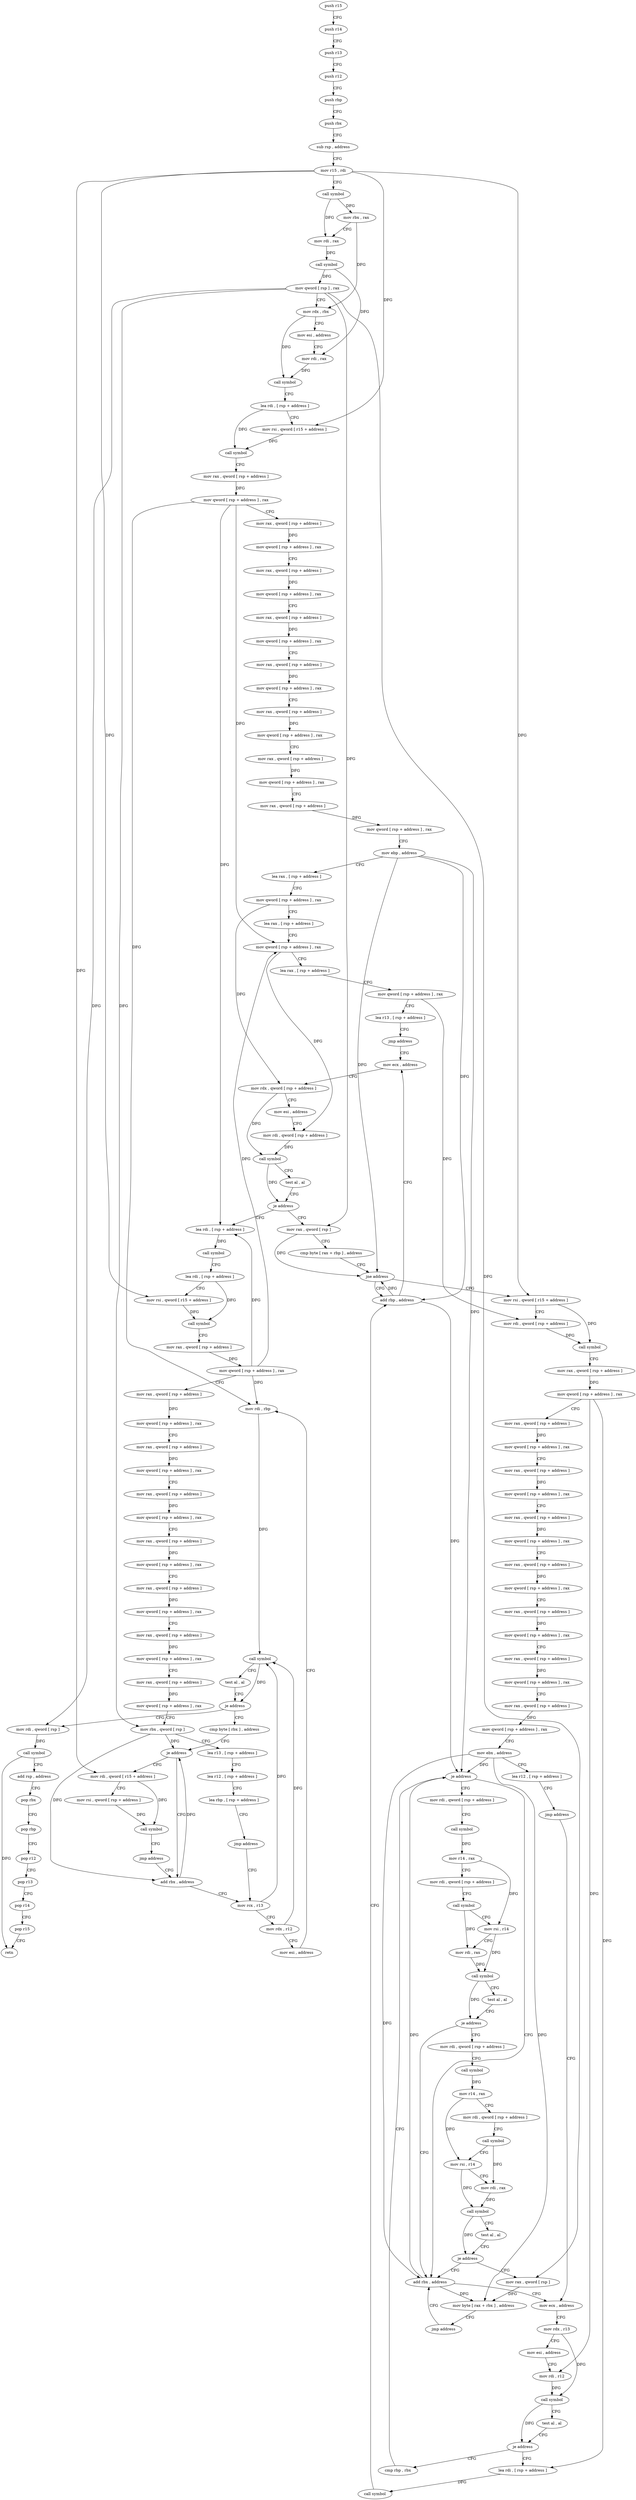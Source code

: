 digraph "func" {
"86972" [label = "push r15" ]
"86974" [label = "push r14" ]
"86976" [label = "push r13" ]
"86978" [label = "push r12" ]
"86980" [label = "push rbp" ]
"86981" [label = "push rbx" ]
"86982" [label = "sub rsp , address" ]
"86989" [label = "mov r15 , rdi" ]
"86992" [label = "call symbol" ]
"86997" [label = "mov rbx , rax" ]
"87000" [label = "mov rdi , rax" ]
"87003" [label = "call symbol" ]
"87008" [label = "mov qword [ rsp ] , rax" ]
"87012" [label = "mov rdx , rbx" ]
"87015" [label = "mov esi , address" ]
"87020" [label = "mov rdi , rax" ]
"87023" [label = "call symbol" ]
"87028" [label = "lea rdi , [ rsp + address ]" ]
"87033" [label = "mov rsi , qword [ r15 + address ]" ]
"87037" [label = "call symbol" ]
"87042" [label = "mov rax , qword [ rsp + address ]" ]
"87047" [label = "mov qword [ rsp + address ] , rax" ]
"87055" [label = "mov rax , qword [ rsp + address ]" ]
"87060" [label = "mov qword [ rsp + address ] , rax" ]
"87068" [label = "mov rax , qword [ rsp + address ]" ]
"87073" [label = "mov qword [ rsp + address ] , rax" ]
"87081" [label = "mov rax , qword [ rsp + address ]" ]
"87086" [label = "mov qword [ rsp + address ] , rax" ]
"87094" [label = "mov rax , qword [ rsp + address ]" ]
"87099" [label = "mov qword [ rsp + address ] , rax" ]
"87107" [label = "mov rax , qword [ rsp + address ]" ]
"87112" [label = "mov qword [ rsp + address ] , rax" ]
"87120" [label = "mov rax , qword [ rsp + address ]" ]
"87125" [label = "mov qword [ rsp + address ] , rax" ]
"87133" [label = "mov rax , qword [ rsp + address ]" ]
"87138" [label = "mov qword [ rsp + address ] , rax" ]
"87146" [label = "mov ebp , address" ]
"87151" [label = "lea rax , [ rsp + address ]" ]
"87156" [label = "mov qword [ rsp + address ] , rax" ]
"87161" [label = "lea rax , [ rsp + address ]" ]
"87169" [label = "mov qword [ rsp + address ] , rax" ]
"87174" [label = "lea rax , [ rsp + address ]" ]
"87179" [label = "mov qword [ rsp + address ] , rax" ]
"87184" [label = "lea r13 , [ rsp + address ]" ]
"87189" [label = "jmp address" ]
"87331" [label = "mov ecx , address" ]
"87336" [label = "mov rdx , qword [ rsp + address ]" ]
"87341" [label = "mov esi , address" ]
"87346" [label = "mov rdi , qword [ rsp + address ]" ]
"87351" [label = "call symbol" ]
"87356" [label = "test al , al" ]
"87358" [label = "je address" ]
"87510" [label = "lea rdi , [ rsp + address ]" ]
"87364" [label = "mov rax , qword [ rsp ]" ]
"87518" [label = "call symbol" ]
"87523" [label = "lea rdi , [ rsp + address ]" ]
"87528" [label = "mov rsi , qword [ r15 + address ]" ]
"87532" [label = "call symbol" ]
"87537" [label = "mov rax , qword [ rsp + address ]" ]
"87542" [label = "mov qword [ rsp + address ] , rax" ]
"87550" [label = "mov rax , qword [ rsp + address ]" ]
"87555" [label = "mov qword [ rsp + address ] , rax" ]
"87563" [label = "mov rax , qword [ rsp + address ]" ]
"87568" [label = "mov qword [ rsp + address ] , rax" ]
"87576" [label = "mov rax , qword [ rsp + address ]" ]
"87581" [label = "mov qword [ rsp + address ] , rax" ]
"87589" [label = "mov rax , qword [ rsp + address ]" ]
"87594" [label = "mov qword [ rsp + address ] , rax" ]
"87602" [label = "mov rax , qword [ rsp + address ]" ]
"87607" [label = "mov qword [ rsp + address ] , rax" ]
"87615" [label = "mov rax , qword [ rsp + address ]" ]
"87620" [label = "mov qword [ rsp + address ] , rax" ]
"87628" [label = "mov rax , qword [ rsp + address ]" ]
"87633" [label = "mov qword [ rsp + address ] , rax" ]
"87641" [label = "mov rbx , qword [ rsp ]" ]
"87645" [label = "lea r13 , [ rsp + address ]" ]
"87650" [label = "lea r12 , [ rsp + address ]" ]
"87655" [label = "lea rbp , [ rsp + address ]" ]
"87663" [label = "jmp address" ]
"87669" [label = "mov rcx , r13" ]
"87368" [label = "cmp byte [ rax + rbp ] , address" ]
"87372" [label = "jne address" ]
"87327" [label = "add rbp , address" ]
"87374" [label = "mov rsi , qword [ r15 + address ]" ]
"87672" [label = "mov rdx , r12" ]
"87675" [label = "mov esi , address" ]
"87680" [label = "mov rdi , rbp" ]
"87683" [label = "call symbol" ]
"87688" [label = "test al , al" ]
"87690" [label = "je address" ]
"87713" [label = "mov rdi , qword [ rsp ]" ]
"87692" [label = "cmp byte [ rbx ] , address" ]
"87378" [label = "mov rdi , qword [ rsp + address ]" ]
"87383" [label = "call symbol" ]
"87388" [label = "mov rax , qword [ rsp + address ]" ]
"87393" [label = "mov qword [ rsp + address ] , rax" ]
"87401" [label = "mov rax , qword [ rsp + address ]" ]
"87406" [label = "mov qword [ rsp + address ] , rax" ]
"87414" [label = "mov rax , qword [ rsp + address ]" ]
"87419" [label = "mov qword [ rsp + address ] , rax" ]
"87427" [label = "mov rax , qword [ rsp + address ]" ]
"87432" [label = "mov qword [ rsp + address ] , rax" ]
"87440" [label = "mov rax , qword [ rsp + address ]" ]
"87445" [label = "mov qword [ rsp + address ] , rax" ]
"87453" [label = "mov rax , qword [ rsp + address ]" ]
"87458" [label = "mov qword [ rsp + address ] , rax" ]
"87466" [label = "mov rax , qword [ rsp + address ]" ]
"87471" [label = "mov qword [ rsp + address ] , rax" ]
"87479" [label = "mov rax , qword [ rsp + address ]" ]
"87484" [label = "mov qword [ rsp + address ] , rax" ]
"87492" [label = "mov ebx , address" ]
"87497" [label = "lea r12 , [ rsp + address ]" ]
"87505" [label = "jmp address" ]
"87198" [label = "mov ecx , address" ]
"87717" [label = "call symbol" ]
"87722" [label = "add rsp , address" ]
"87729" [label = "pop rbx" ]
"87730" [label = "pop rbp" ]
"87731" [label = "pop r12" ]
"87733" [label = "pop r13" ]
"87735" [label = "pop r14" ]
"87737" [label = "pop r15" ]
"87739" [label = "retn" ]
"87695" [label = "je address" ]
"87665" [label = "add rbx , address" ]
"87697" [label = "mov rdi , qword [ r15 + address ]" ]
"87203" [label = "mov rdx , r13" ]
"87206" [label = "mov esi , address" ]
"87211" [label = "mov rdi , r12" ]
"87214" [label = "call symbol" ]
"87219" [label = "test al , al" ]
"87221" [label = "je address" ]
"87314" [label = "lea rdi , [ rsp + address ]" ]
"87223" [label = "cmp rbp , rbx" ]
"87701" [label = "mov rsi , qword [ rsp + address ]" ]
"87706" [label = "call symbol" ]
"87711" [label = "jmp address" ]
"87322" [label = "call symbol" ]
"87226" [label = "je address" ]
"87194" [label = "add rbx , address" ]
"87228" [label = "mov rdi , qword [ rsp + address ]" ]
"87233" [label = "call symbol" ]
"87238" [label = "mov r14 , rax" ]
"87241" [label = "mov rdi , qword [ rsp + address ]" ]
"87246" [label = "call symbol" ]
"87251" [label = "mov rsi , r14" ]
"87254" [label = "mov rdi , rax" ]
"87257" [label = "call symbol" ]
"87262" [label = "test al , al" ]
"87264" [label = "je address" ]
"87266" [label = "mov rdi , qword [ rsp + address ]" ]
"87271" [label = "call symbol" ]
"87276" [label = "mov r14 , rax" ]
"87279" [label = "mov rdi , qword [ rsp + address ]" ]
"87284" [label = "call symbol" ]
"87289" [label = "mov rsi , r14" ]
"87292" [label = "mov rdi , rax" ]
"87295" [label = "call symbol" ]
"87300" [label = "test al , al" ]
"87302" [label = "je address" ]
"87304" [label = "mov rax , qword [ rsp ]" ]
"87308" [label = "mov byte [ rax + rbx ] , address" ]
"87312" [label = "jmp address" ]
"86972" -> "86974" [ label = "CFG" ]
"86974" -> "86976" [ label = "CFG" ]
"86976" -> "86978" [ label = "CFG" ]
"86978" -> "86980" [ label = "CFG" ]
"86980" -> "86981" [ label = "CFG" ]
"86981" -> "86982" [ label = "CFG" ]
"86982" -> "86989" [ label = "CFG" ]
"86989" -> "86992" [ label = "CFG" ]
"86989" -> "87033" [ label = "DFG" ]
"86989" -> "87528" [ label = "DFG" ]
"86989" -> "87374" [ label = "DFG" ]
"86989" -> "87697" [ label = "DFG" ]
"86992" -> "86997" [ label = "DFG" ]
"86992" -> "87000" [ label = "DFG" ]
"86997" -> "87000" [ label = "CFG" ]
"86997" -> "87012" [ label = "DFG" ]
"87000" -> "87003" [ label = "DFG" ]
"87003" -> "87008" [ label = "DFG" ]
"87003" -> "87020" [ label = "DFG" ]
"87008" -> "87012" [ label = "CFG" ]
"87008" -> "87641" [ label = "DFG" ]
"87008" -> "87364" [ label = "DFG" ]
"87008" -> "87713" [ label = "DFG" ]
"87008" -> "87304" [ label = "DFG" ]
"87012" -> "87015" [ label = "CFG" ]
"87012" -> "87023" [ label = "DFG" ]
"87015" -> "87020" [ label = "CFG" ]
"87020" -> "87023" [ label = "DFG" ]
"87023" -> "87028" [ label = "CFG" ]
"87028" -> "87033" [ label = "CFG" ]
"87028" -> "87037" [ label = "DFG" ]
"87033" -> "87037" [ label = "DFG" ]
"87037" -> "87042" [ label = "CFG" ]
"87042" -> "87047" [ label = "DFG" ]
"87047" -> "87055" [ label = "CFG" ]
"87047" -> "87169" [ label = "DFG" ]
"87047" -> "87510" [ label = "DFG" ]
"87047" -> "87680" [ label = "DFG" ]
"87055" -> "87060" [ label = "DFG" ]
"87060" -> "87068" [ label = "CFG" ]
"87068" -> "87073" [ label = "DFG" ]
"87073" -> "87081" [ label = "CFG" ]
"87081" -> "87086" [ label = "DFG" ]
"87086" -> "87094" [ label = "CFG" ]
"87094" -> "87099" [ label = "DFG" ]
"87099" -> "87107" [ label = "CFG" ]
"87107" -> "87112" [ label = "DFG" ]
"87112" -> "87120" [ label = "CFG" ]
"87120" -> "87125" [ label = "DFG" ]
"87125" -> "87133" [ label = "CFG" ]
"87133" -> "87138" [ label = "DFG" ]
"87138" -> "87146" [ label = "CFG" ]
"87146" -> "87151" [ label = "CFG" ]
"87146" -> "87372" [ label = "DFG" ]
"87146" -> "87327" [ label = "DFG" ]
"87146" -> "87226" [ label = "DFG" ]
"87151" -> "87156" [ label = "CFG" ]
"87156" -> "87161" [ label = "CFG" ]
"87156" -> "87336" [ label = "DFG" ]
"87161" -> "87169" [ label = "CFG" ]
"87169" -> "87174" [ label = "CFG" ]
"87169" -> "87346" [ label = "DFG" ]
"87174" -> "87179" [ label = "CFG" ]
"87179" -> "87184" [ label = "CFG" ]
"87179" -> "87378" [ label = "DFG" ]
"87184" -> "87189" [ label = "CFG" ]
"87189" -> "87331" [ label = "CFG" ]
"87331" -> "87336" [ label = "CFG" ]
"87336" -> "87341" [ label = "CFG" ]
"87336" -> "87351" [ label = "DFG" ]
"87341" -> "87346" [ label = "CFG" ]
"87346" -> "87351" [ label = "DFG" ]
"87351" -> "87356" [ label = "CFG" ]
"87351" -> "87358" [ label = "DFG" ]
"87356" -> "87358" [ label = "CFG" ]
"87358" -> "87510" [ label = "CFG" ]
"87358" -> "87364" [ label = "CFG" ]
"87510" -> "87518" [ label = "DFG" ]
"87364" -> "87368" [ label = "CFG" ]
"87364" -> "87372" [ label = "DFG" ]
"87518" -> "87523" [ label = "CFG" ]
"87523" -> "87528" [ label = "CFG" ]
"87523" -> "87532" [ label = "DFG" ]
"87528" -> "87532" [ label = "DFG" ]
"87532" -> "87537" [ label = "CFG" ]
"87537" -> "87542" [ label = "DFG" ]
"87542" -> "87550" [ label = "CFG" ]
"87542" -> "87169" [ label = "DFG" ]
"87542" -> "87510" [ label = "DFG" ]
"87542" -> "87680" [ label = "DFG" ]
"87550" -> "87555" [ label = "DFG" ]
"87555" -> "87563" [ label = "CFG" ]
"87563" -> "87568" [ label = "DFG" ]
"87568" -> "87576" [ label = "CFG" ]
"87576" -> "87581" [ label = "DFG" ]
"87581" -> "87589" [ label = "CFG" ]
"87589" -> "87594" [ label = "DFG" ]
"87594" -> "87602" [ label = "CFG" ]
"87602" -> "87607" [ label = "DFG" ]
"87607" -> "87615" [ label = "CFG" ]
"87615" -> "87620" [ label = "DFG" ]
"87620" -> "87628" [ label = "CFG" ]
"87628" -> "87633" [ label = "DFG" ]
"87633" -> "87641" [ label = "CFG" ]
"87641" -> "87645" [ label = "CFG" ]
"87641" -> "87695" [ label = "DFG" ]
"87641" -> "87665" [ label = "DFG" ]
"87645" -> "87650" [ label = "CFG" ]
"87650" -> "87655" [ label = "CFG" ]
"87655" -> "87663" [ label = "CFG" ]
"87663" -> "87669" [ label = "CFG" ]
"87669" -> "87672" [ label = "CFG" ]
"87669" -> "87683" [ label = "DFG" ]
"87368" -> "87372" [ label = "CFG" ]
"87372" -> "87327" [ label = "CFG" ]
"87372" -> "87374" [ label = "CFG" ]
"87327" -> "87331" [ label = "CFG" ]
"87327" -> "87372" [ label = "DFG" ]
"87327" -> "87226" [ label = "DFG" ]
"87374" -> "87378" [ label = "CFG" ]
"87374" -> "87383" [ label = "DFG" ]
"87672" -> "87675" [ label = "CFG" ]
"87672" -> "87683" [ label = "DFG" ]
"87675" -> "87680" [ label = "CFG" ]
"87680" -> "87683" [ label = "DFG" ]
"87683" -> "87688" [ label = "CFG" ]
"87683" -> "87690" [ label = "DFG" ]
"87688" -> "87690" [ label = "CFG" ]
"87690" -> "87713" [ label = "CFG" ]
"87690" -> "87692" [ label = "CFG" ]
"87713" -> "87717" [ label = "DFG" ]
"87692" -> "87695" [ label = "CFG" ]
"87378" -> "87383" [ label = "DFG" ]
"87383" -> "87388" [ label = "CFG" ]
"87388" -> "87393" [ label = "DFG" ]
"87393" -> "87401" [ label = "CFG" ]
"87393" -> "87211" [ label = "DFG" ]
"87393" -> "87314" [ label = "DFG" ]
"87401" -> "87406" [ label = "DFG" ]
"87406" -> "87414" [ label = "CFG" ]
"87414" -> "87419" [ label = "DFG" ]
"87419" -> "87427" [ label = "CFG" ]
"87427" -> "87432" [ label = "DFG" ]
"87432" -> "87440" [ label = "CFG" ]
"87440" -> "87445" [ label = "DFG" ]
"87445" -> "87453" [ label = "CFG" ]
"87453" -> "87458" [ label = "DFG" ]
"87458" -> "87466" [ label = "CFG" ]
"87466" -> "87471" [ label = "DFG" ]
"87471" -> "87479" [ label = "CFG" ]
"87479" -> "87484" [ label = "DFG" ]
"87484" -> "87492" [ label = "CFG" ]
"87492" -> "87497" [ label = "CFG" ]
"87492" -> "87226" [ label = "DFG" ]
"87492" -> "87194" [ label = "DFG" ]
"87492" -> "87308" [ label = "DFG" ]
"87497" -> "87505" [ label = "CFG" ]
"87505" -> "87198" [ label = "CFG" ]
"87198" -> "87203" [ label = "CFG" ]
"87717" -> "87722" [ label = "CFG" ]
"87717" -> "87739" [ label = "DFG" ]
"87722" -> "87729" [ label = "CFG" ]
"87729" -> "87730" [ label = "CFG" ]
"87730" -> "87731" [ label = "CFG" ]
"87731" -> "87733" [ label = "CFG" ]
"87733" -> "87735" [ label = "CFG" ]
"87735" -> "87737" [ label = "CFG" ]
"87737" -> "87739" [ label = "CFG" ]
"87695" -> "87665" [ label = "CFG" ]
"87695" -> "87697" [ label = "CFG" ]
"87665" -> "87669" [ label = "CFG" ]
"87665" -> "87695" [ label = "DFG" ]
"87697" -> "87701" [ label = "CFG" ]
"87697" -> "87706" [ label = "DFG" ]
"87203" -> "87206" [ label = "CFG" ]
"87203" -> "87214" [ label = "DFG" ]
"87206" -> "87211" [ label = "CFG" ]
"87211" -> "87214" [ label = "DFG" ]
"87214" -> "87219" [ label = "CFG" ]
"87214" -> "87221" [ label = "DFG" ]
"87219" -> "87221" [ label = "CFG" ]
"87221" -> "87314" [ label = "CFG" ]
"87221" -> "87223" [ label = "CFG" ]
"87314" -> "87322" [ label = "DFG" ]
"87223" -> "87226" [ label = "CFG" ]
"87701" -> "87706" [ label = "DFG" ]
"87706" -> "87711" [ label = "CFG" ]
"87711" -> "87665" [ label = "CFG" ]
"87322" -> "87327" [ label = "CFG" ]
"87226" -> "87194" [ label = "CFG" ]
"87226" -> "87228" [ label = "CFG" ]
"87194" -> "87198" [ label = "CFG" ]
"87194" -> "87226" [ label = "DFG" ]
"87194" -> "87308" [ label = "DFG" ]
"87228" -> "87233" [ label = "CFG" ]
"87233" -> "87238" [ label = "DFG" ]
"87238" -> "87241" [ label = "CFG" ]
"87238" -> "87251" [ label = "DFG" ]
"87241" -> "87246" [ label = "CFG" ]
"87246" -> "87251" [ label = "CFG" ]
"87246" -> "87254" [ label = "DFG" ]
"87251" -> "87254" [ label = "CFG" ]
"87251" -> "87257" [ label = "DFG" ]
"87254" -> "87257" [ label = "DFG" ]
"87257" -> "87262" [ label = "CFG" ]
"87257" -> "87264" [ label = "DFG" ]
"87262" -> "87264" [ label = "CFG" ]
"87264" -> "87194" [ label = "CFG" ]
"87264" -> "87266" [ label = "CFG" ]
"87266" -> "87271" [ label = "CFG" ]
"87271" -> "87276" [ label = "DFG" ]
"87276" -> "87279" [ label = "CFG" ]
"87276" -> "87289" [ label = "DFG" ]
"87279" -> "87284" [ label = "CFG" ]
"87284" -> "87289" [ label = "CFG" ]
"87284" -> "87292" [ label = "DFG" ]
"87289" -> "87292" [ label = "CFG" ]
"87289" -> "87295" [ label = "DFG" ]
"87292" -> "87295" [ label = "DFG" ]
"87295" -> "87300" [ label = "CFG" ]
"87295" -> "87302" [ label = "DFG" ]
"87300" -> "87302" [ label = "CFG" ]
"87302" -> "87194" [ label = "CFG" ]
"87302" -> "87304" [ label = "CFG" ]
"87304" -> "87308" [ label = "DFG" ]
"87308" -> "87312" [ label = "CFG" ]
"87312" -> "87194" [ label = "CFG" ]
}
